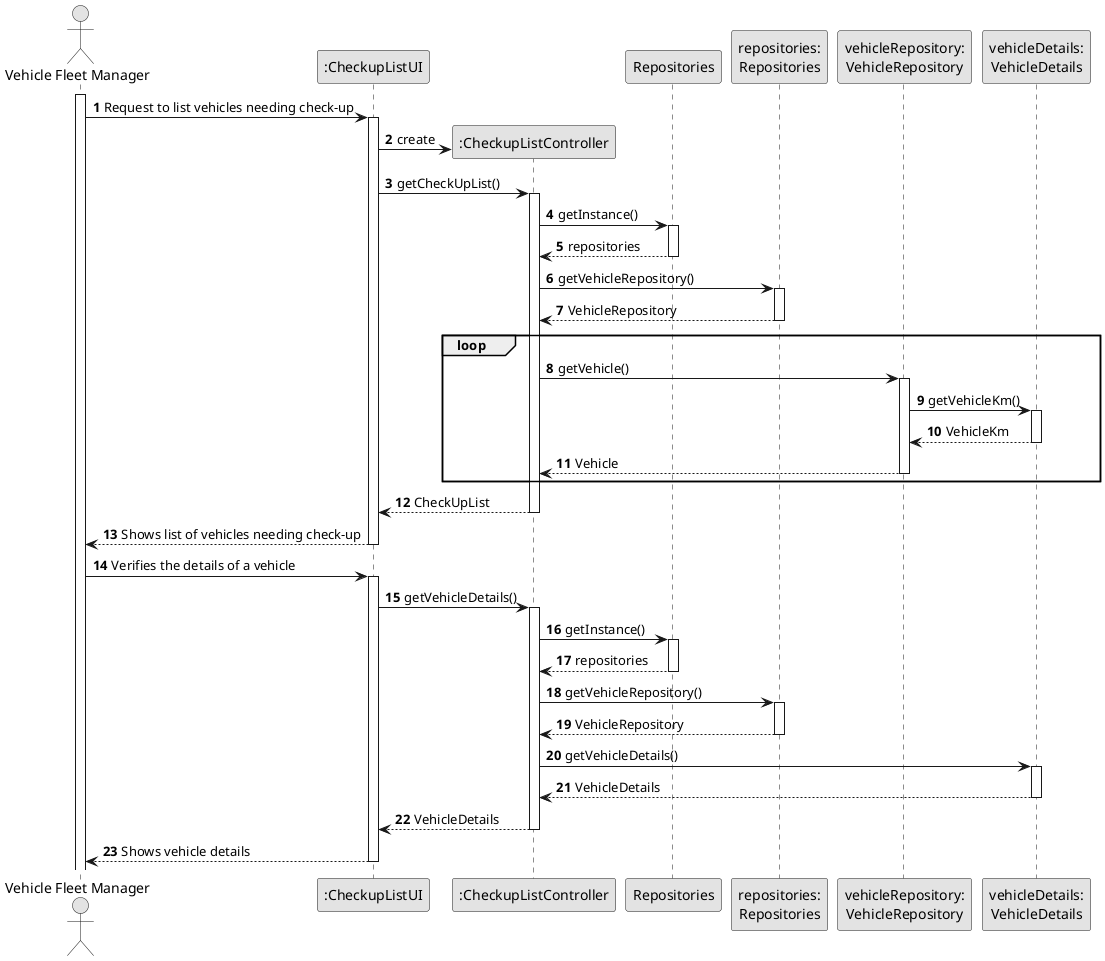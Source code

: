 @startuml
skinparam monochrome true
skinparam packageStyle rectangle
skinparam shadowing false

autonumber

'hide footbox
actor "Vehicle Fleet Manager" as VFM
participant ":CheckupListUI" as UI
participant ":CheckupListController" as CTRL
participant "Repositories" as Rep
participant "repositories:\nRepositories" as Repositories
participant "vehicleRepository:\nVehicleRepository" as VehicleRepository
participant "vehicleDetails:\nVehicleDetails" as VehicleDetails

activate VFM

VFM -> UI : Request to list vehicles needing check-up

    activate UI

        UI -> CTRL** : create

        UI -> CTRL : getCheckUpList()
        activate CTRL

            CTRL -> Rep : getInstance()
            activate Rep

                Rep --> CTRL : repositories
            deactivate Rep

            CTRL -> Repositories : getVehicleRepository()
            activate Repositories

            Repositories --> CTRL : VehicleRepository
            deactivate Repositories

            loop
                CTRL -> VehicleRepository : getVehicle()
                activate VehicleRepository

                    VehicleRepository -> VehicleDetails : getVehicleKm()
                    activate VehicleDetails

                    VehicleDetails --> VehicleRepository : VehicleKm
                    deactivate VehicleDetails

                    VehicleRepository --> CTRL : Vehicle
                deactivate VehicleRepository
            end

            CTRL --> UI : CheckUpList
        deactivate CTRL

        UI --> VFM : Shows list of vehicles needing check-up

        deactivate UI
        VFM -> UI : Verifies the details of a vehicle
        activate UI

        UI -> CTRL : getVehicleDetails()
        activate CTRL

            CTRL -> Rep : getInstance()
            activate Rep

                Rep --> CTRL : repositories
            deactivate Rep
            CTRL -> Repositories : getVehicleRepository()
            activate Repositories

                Repositories --> CTRL : VehicleRepository
            deactivate Repositories

            CTRL -> VehicleDetails : getVehicleDetails()
            activate VehicleDetails

                VehicleDetails --> CTRL : VehicleDetails
            deactivate VehicleDetails
            CTRL --> UI : VehicleDetails
        deactivate CTRL
        UI --> VFM : Shows vehicle details
    deactivate UI

@enduml
